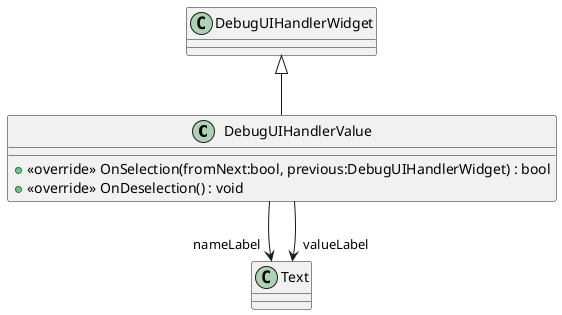 @startuml
class DebugUIHandlerValue {
    + <<override>> OnSelection(fromNext:bool, previous:DebugUIHandlerWidget) : bool
    + <<override>> OnDeselection() : void
}
DebugUIHandlerWidget <|-- DebugUIHandlerValue
DebugUIHandlerValue --> "nameLabel" Text
DebugUIHandlerValue --> "valueLabel" Text
@enduml
